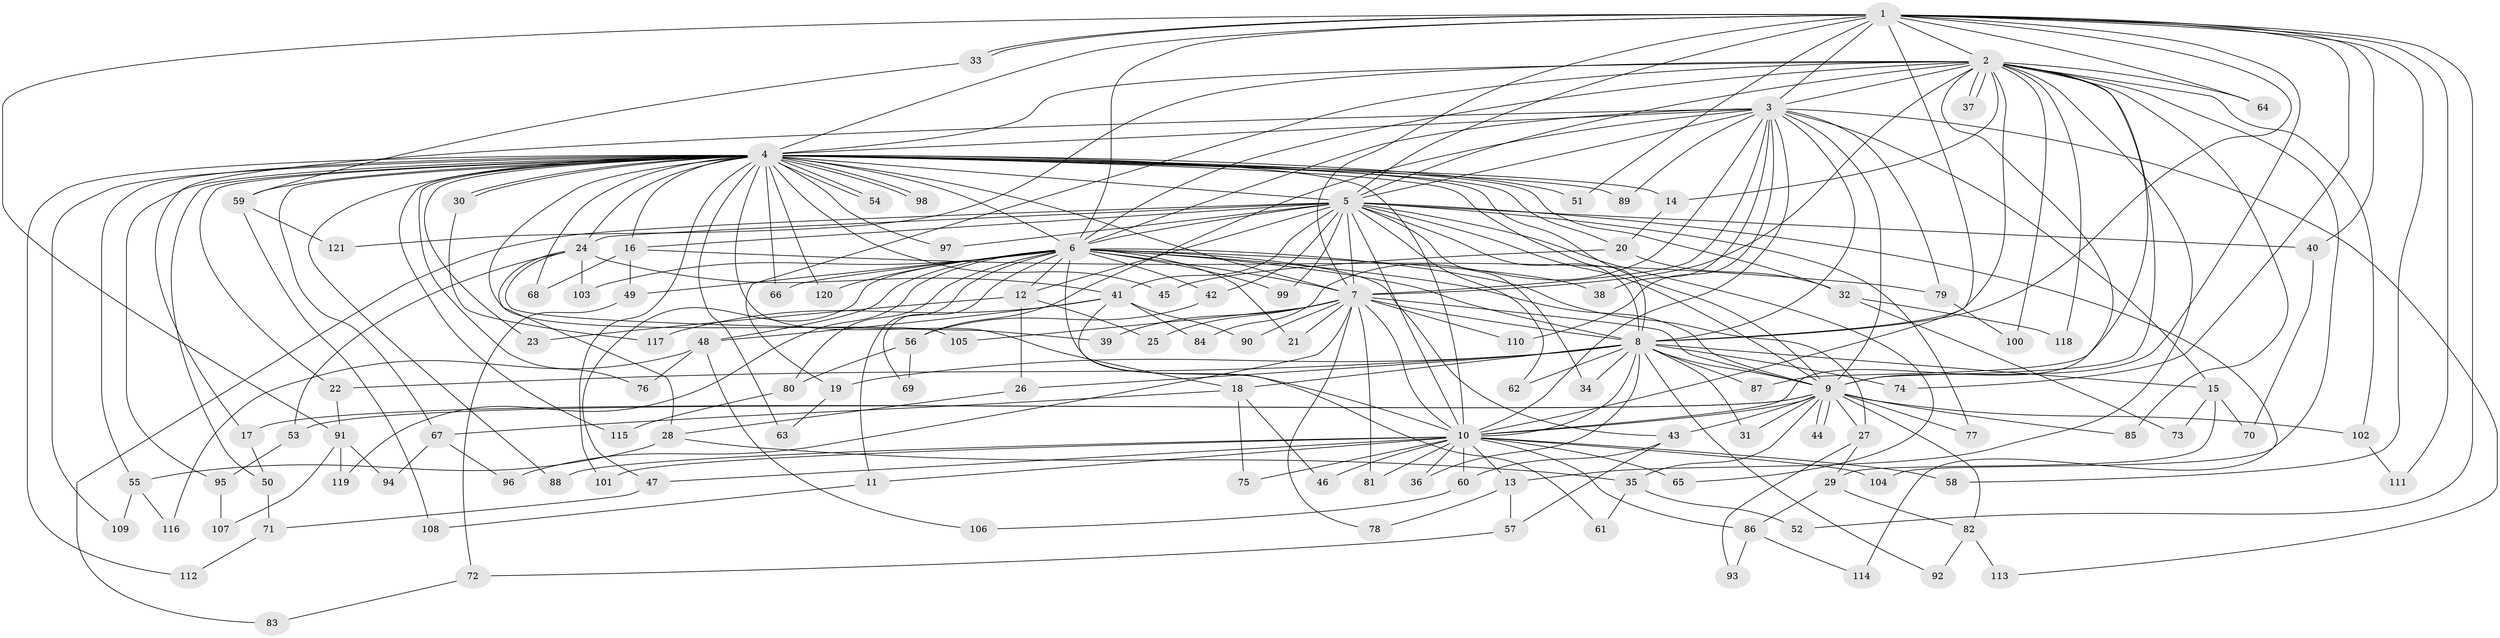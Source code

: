 // Generated by graph-tools (version 1.1) at 2025/46/03/09/25 04:46:34]
// undirected, 121 vertices, 267 edges
graph export_dot {
graph [start="1"]
  node [color=gray90,style=filled];
  1;
  2;
  3;
  4;
  5;
  6;
  7;
  8;
  9;
  10;
  11;
  12;
  13;
  14;
  15;
  16;
  17;
  18;
  19;
  20;
  21;
  22;
  23;
  24;
  25;
  26;
  27;
  28;
  29;
  30;
  31;
  32;
  33;
  34;
  35;
  36;
  37;
  38;
  39;
  40;
  41;
  42;
  43;
  44;
  45;
  46;
  47;
  48;
  49;
  50;
  51;
  52;
  53;
  54;
  55;
  56;
  57;
  58;
  59;
  60;
  61;
  62;
  63;
  64;
  65;
  66;
  67;
  68;
  69;
  70;
  71;
  72;
  73;
  74;
  75;
  76;
  77;
  78;
  79;
  80;
  81;
  82;
  83;
  84;
  85;
  86;
  87;
  88;
  89;
  90;
  91;
  92;
  93;
  94;
  95;
  96;
  97;
  98;
  99;
  100;
  101;
  102;
  103;
  104;
  105;
  106;
  107;
  108;
  109;
  110;
  111;
  112;
  113;
  114;
  115;
  116;
  117;
  118;
  119;
  120;
  121;
  1 -- 2;
  1 -- 3;
  1 -- 4;
  1 -- 5;
  1 -- 6;
  1 -- 7;
  1 -- 8;
  1 -- 9;
  1 -- 10;
  1 -- 33;
  1 -- 33;
  1 -- 40;
  1 -- 51;
  1 -- 52;
  1 -- 58;
  1 -- 64;
  1 -- 74;
  1 -- 91;
  1 -- 111;
  2 -- 3;
  2 -- 4;
  2 -- 5;
  2 -- 6;
  2 -- 7;
  2 -- 8;
  2 -- 9;
  2 -- 10;
  2 -- 13;
  2 -- 14;
  2 -- 19;
  2 -- 37;
  2 -- 37;
  2 -- 64;
  2 -- 85;
  2 -- 87;
  2 -- 100;
  2 -- 102;
  2 -- 104;
  2 -- 118;
  2 -- 121;
  3 -- 4;
  3 -- 5;
  3 -- 6;
  3 -- 7;
  3 -- 8;
  3 -- 9;
  3 -- 10;
  3 -- 15;
  3 -- 17;
  3 -- 38;
  3 -- 56;
  3 -- 79;
  3 -- 84;
  3 -- 89;
  3 -- 110;
  3 -- 113;
  4 -- 5;
  4 -- 6;
  4 -- 7;
  4 -- 8;
  4 -- 9;
  4 -- 10;
  4 -- 14;
  4 -- 16;
  4 -- 18;
  4 -- 20;
  4 -- 22;
  4 -- 23;
  4 -- 24;
  4 -- 30;
  4 -- 30;
  4 -- 32;
  4 -- 45;
  4 -- 50;
  4 -- 51;
  4 -- 54;
  4 -- 54;
  4 -- 55;
  4 -- 59;
  4 -- 63;
  4 -- 66;
  4 -- 67;
  4 -- 68;
  4 -- 76;
  4 -- 88;
  4 -- 89;
  4 -- 95;
  4 -- 97;
  4 -- 98;
  4 -- 98;
  4 -- 101;
  4 -- 105;
  4 -- 109;
  4 -- 112;
  4 -- 115;
  4 -- 120;
  5 -- 6;
  5 -- 7;
  5 -- 8;
  5 -- 9;
  5 -- 10;
  5 -- 12;
  5 -- 16;
  5 -- 24;
  5 -- 34;
  5 -- 40;
  5 -- 41;
  5 -- 42;
  5 -- 62;
  5 -- 65;
  5 -- 77;
  5 -- 83;
  5 -- 97;
  5 -- 99;
  5 -- 114;
  6 -- 7;
  6 -- 8;
  6 -- 9;
  6 -- 10;
  6 -- 11;
  6 -- 12;
  6 -- 21;
  6 -- 27;
  6 -- 38;
  6 -- 42;
  6 -- 43;
  6 -- 47;
  6 -- 48;
  6 -- 49;
  6 -- 66;
  6 -- 69;
  6 -- 80;
  6 -- 99;
  6 -- 103;
  6 -- 119;
  6 -- 120;
  7 -- 8;
  7 -- 9;
  7 -- 10;
  7 -- 21;
  7 -- 25;
  7 -- 39;
  7 -- 78;
  7 -- 81;
  7 -- 90;
  7 -- 96;
  7 -- 105;
  7 -- 110;
  8 -- 9;
  8 -- 10;
  8 -- 15;
  8 -- 18;
  8 -- 19;
  8 -- 22;
  8 -- 26;
  8 -- 31;
  8 -- 34;
  8 -- 36;
  8 -- 62;
  8 -- 74;
  8 -- 87;
  8 -- 92;
  9 -- 10;
  9 -- 17;
  9 -- 27;
  9 -- 31;
  9 -- 35;
  9 -- 43;
  9 -- 44;
  9 -- 44;
  9 -- 53;
  9 -- 77;
  9 -- 82;
  9 -- 85;
  9 -- 102;
  10 -- 11;
  10 -- 13;
  10 -- 36;
  10 -- 46;
  10 -- 47;
  10 -- 58;
  10 -- 60;
  10 -- 65;
  10 -- 75;
  10 -- 81;
  10 -- 86;
  10 -- 88;
  10 -- 101;
  10 -- 104;
  11 -- 108;
  12 -- 23;
  12 -- 25;
  12 -- 26;
  13 -- 57;
  13 -- 78;
  14 -- 20;
  15 -- 29;
  15 -- 70;
  15 -- 73;
  16 -- 49;
  16 -- 68;
  16 -- 79;
  17 -- 50;
  18 -- 46;
  18 -- 67;
  18 -- 75;
  19 -- 63;
  20 -- 32;
  20 -- 45;
  22 -- 91;
  24 -- 28;
  24 -- 39;
  24 -- 41;
  24 -- 53;
  24 -- 103;
  26 -- 28;
  27 -- 29;
  27 -- 93;
  28 -- 35;
  28 -- 55;
  29 -- 82;
  29 -- 86;
  30 -- 117;
  32 -- 73;
  32 -- 118;
  33 -- 59;
  35 -- 52;
  35 -- 61;
  40 -- 70;
  41 -- 48;
  41 -- 61;
  41 -- 84;
  41 -- 90;
  41 -- 117;
  42 -- 56;
  43 -- 57;
  43 -- 60;
  47 -- 71;
  48 -- 76;
  48 -- 106;
  48 -- 116;
  49 -- 72;
  50 -- 71;
  53 -- 95;
  55 -- 109;
  55 -- 116;
  56 -- 69;
  56 -- 80;
  57 -- 72;
  59 -- 108;
  59 -- 121;
  60 -- 106;
  67 -- 94;
  67 -- 96;
  71 -- 112;
  72 -- 83;
  79 -- 100;
  80 -- 115;
  82 -- 92;
  82 -- 113;
  86 -- 93;
  86 -- 114;
  91 -- 94;
  91 -- 107;
  91 -- 119;
  95 -- 107;
  102 -- 111;
}
